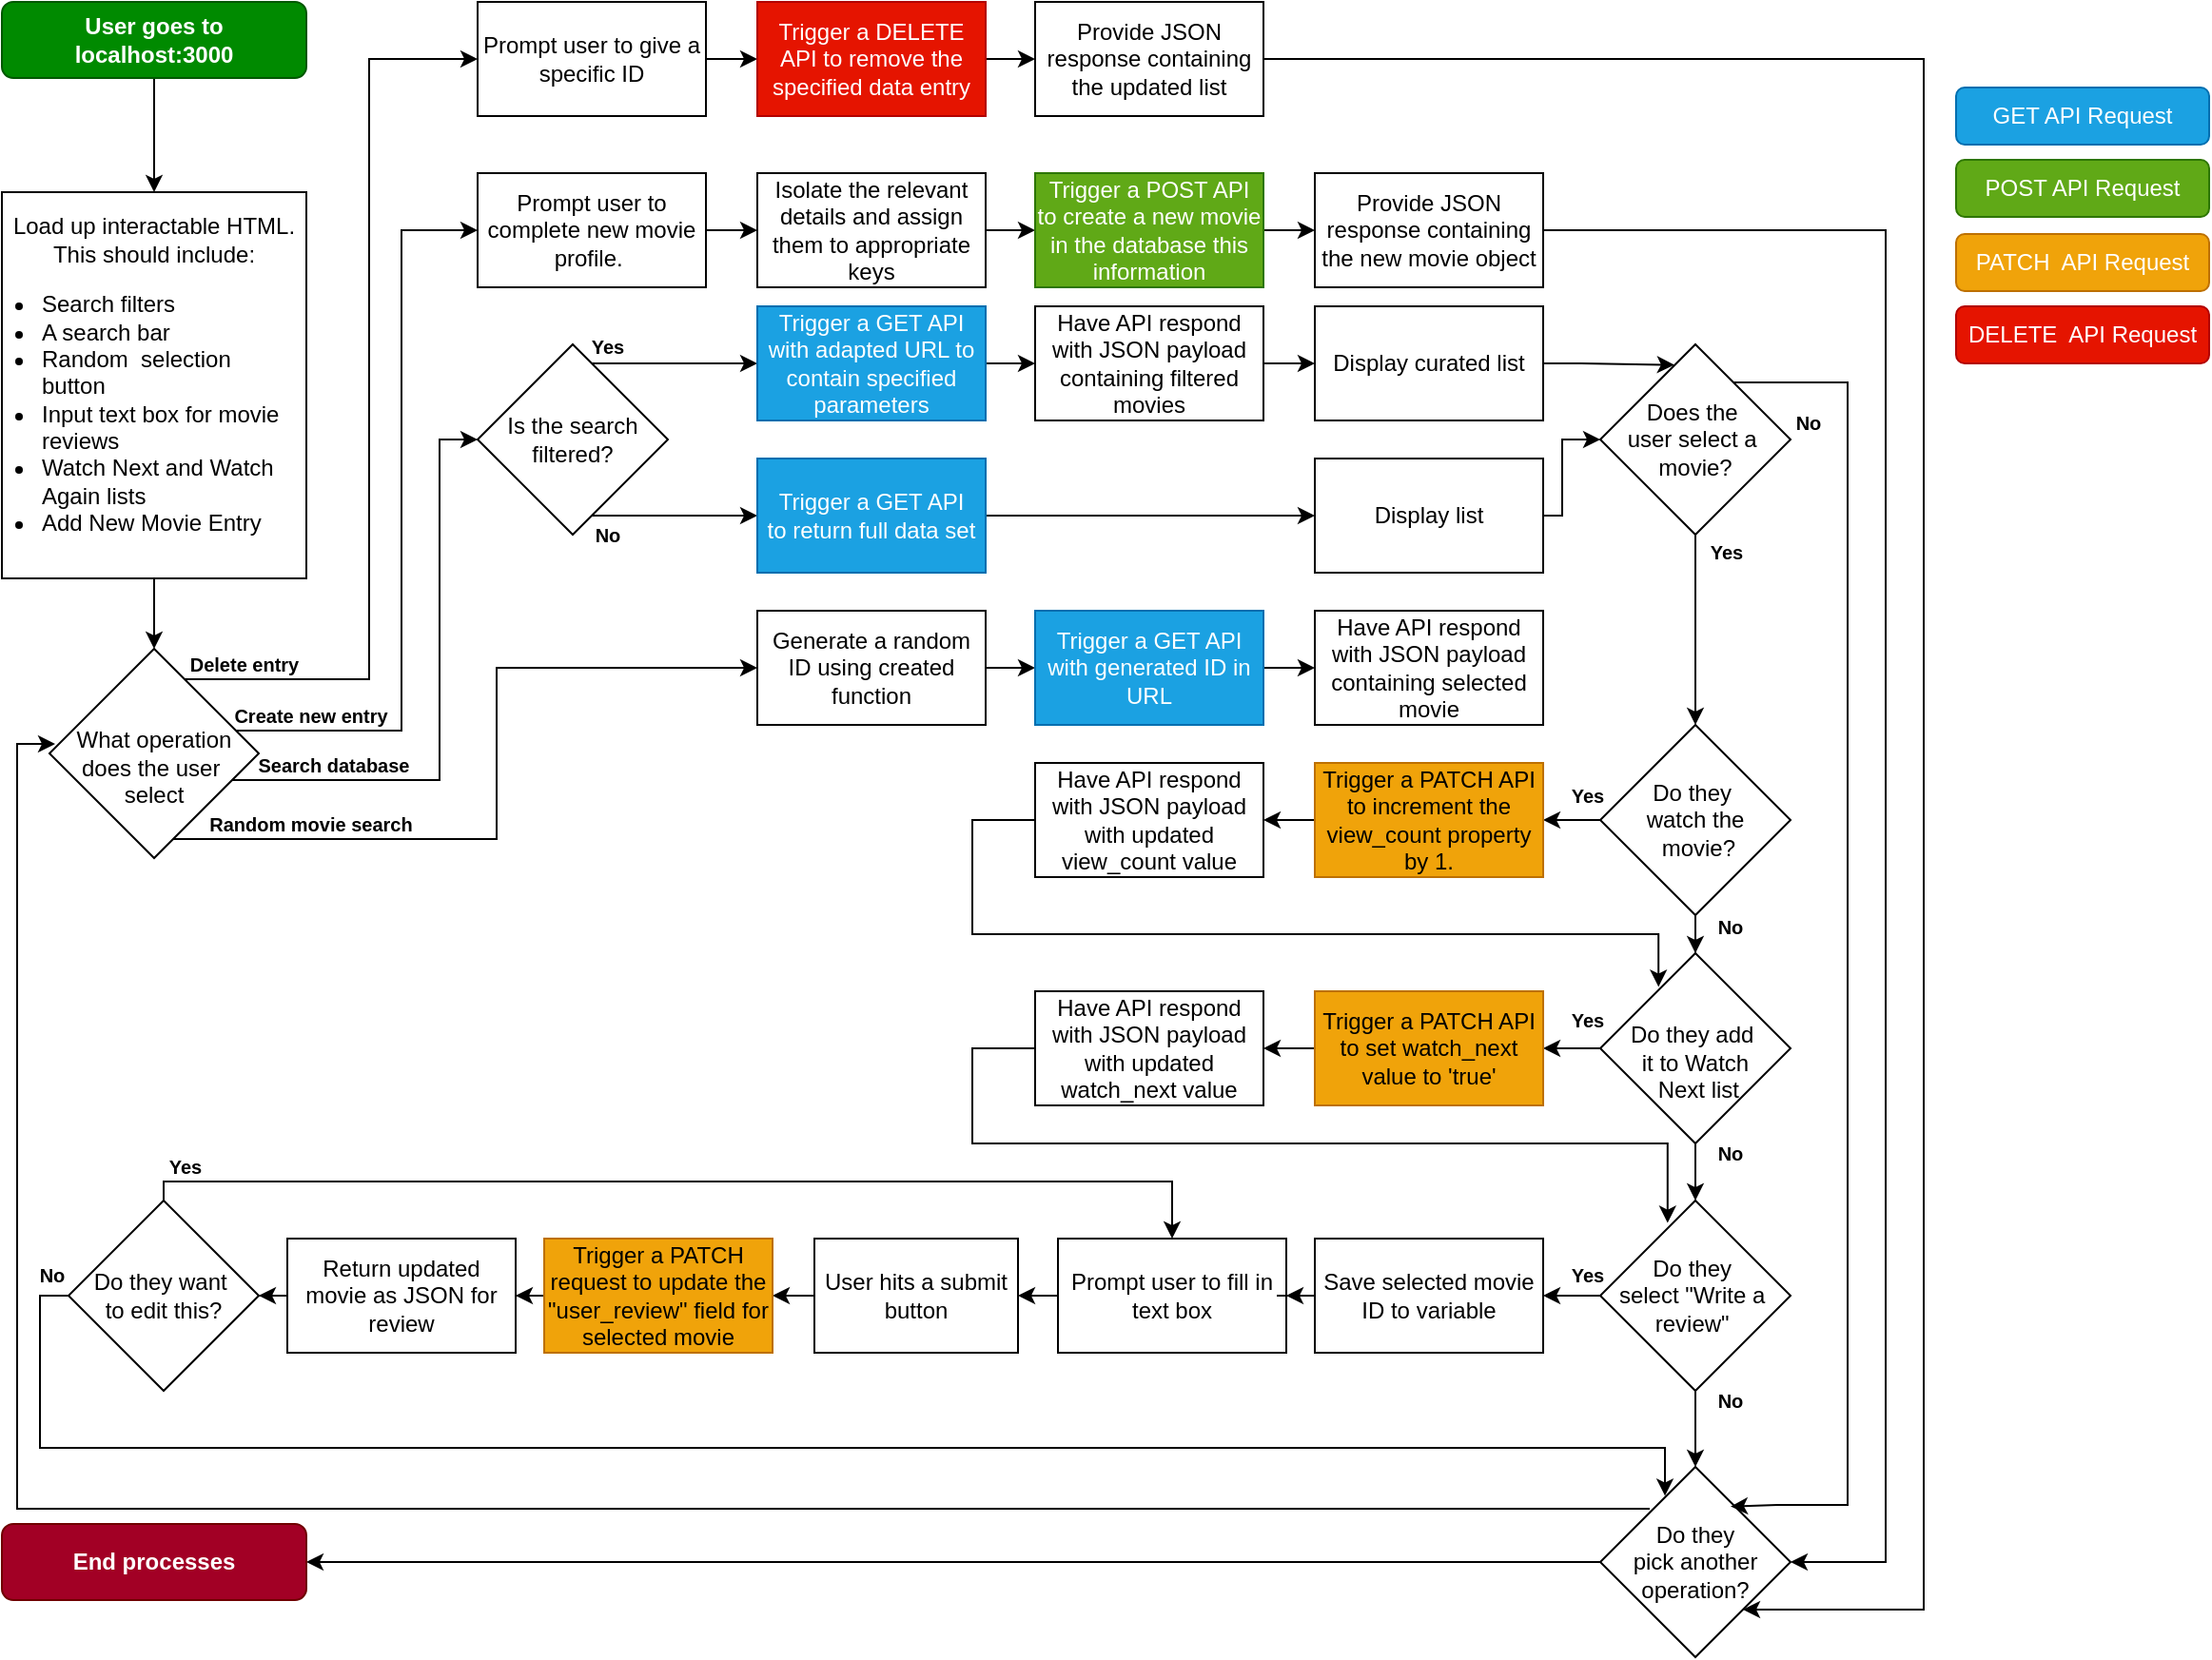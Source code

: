 <mxfile version="25.0.1">
  <diagram id="C5RBs43oDa-KdzZeNtuy" name="Page-1">
    <mxGraphModel dx="2954" dy="1179" grid="1" gridSize="10" guides="1" tooltips="1" connect="1" arrows="1" fold="1" page="1" pageScale="1" pageWidth="827" pageHeight="1169" math="0" shadow="0">
      <root>
        <mxCell id="WIyWlLk6GJQsqaUBKTNV-0" />
        <mxCell id="WIyWlLk6GJQsqaUBKTNV-1" parent="WIyWlLk6GJQsqaUBKTNV-0" />
        <mxCell id="PzBcTISUMEJhEaxG71Po-60" value="" style="edgeStyle=orthogonalEdgeStyle;rounded=0;orthogonalLoop=1;jettySize=auto;html=1;" parent="WIyWlLk6GJQsqaUBKTNV-1" source="PzBcTISUMEJhEaxG71Po-9" target="PzBcTISUMEJhEaxG71Po-12" edge="1">
          <mxGeometry relative="1" as="geometry" />
        </mxCell>
        <mxCell id="PzBcTISUMEJhEaxG71Po-9" value="Load up interactable HTML. This should include:&lt;div&gt;&lt;ul style=&quot;margin-top: 12px; padding-left: 20px;&quot;&gt;&lt;li style=&quot;text-align: left;&quot;&gt;Search filters&lt;/li&gt;&lt;li style=&quot;text-align: left;&quot;&gt;A search bar&lt;/li&gt;&lt;li style=&quot;text-align: left;&quot;&gt;Random&amp;nbsp; selection button&amp;nbsp;&lt;/li&gt;&lt;li style=&quot;text-align: left;&quot;&gt;Input text box for movie reviews&lt;/li&gt;&lt;li style=&quot;text-align: left;&quot;&gt;Watch Next and Watch Again lists&lt;/li&gt;&lt;li style=&quot;text-align: left;&quot;&gt;Add New Movie Entry&lt;/li&gt;&lt;/ul&gt;&lt;/div&gt;" style="rounded=0;whiteSpace=wrap;html=1;" parent="WIyWlLk6GJQsqaUBKTNV-1" vertex="1">
          <mxGeometry x="80" y="130" width="160" height="203" as="geometry" />
        </mxCell>
        <mxCell id="PzBcTISUMEJhEaxG71Po-59" value="" style="edgeStyle=orthogonalEdgeStyle;rounded=0;orthogonalLoop=1;jettySize=auto;html=1;" parent="WIyWlLk6GJQsqaUBKTNV-1" source="PzBcTISUMEJhEaxG71Po-10" target="PzBcTISUMEJhEaxG71Po-9" edge="1">
          <mxGeometry relative="1" as="geometry" />
        </mxCell>
        <mxCell id="PzBcTISUMEJhEaxG71Po-10" value="User goes to localhost:3000" style="rounded=1;whiteSpace=wrap;html=1;fillColor=#008a00;fontColor=#ffffff;strokeColor=#005700;fontStyle=1" parent="WIyWlLk6GJQsqaUBKTNV-1" vertex="1">
          <mxGeometry x="80" y="30" width="160" height="40" as="geometry" />
        </mxCell>
        <mxCell id="PzBcTISUMEJhEaxG71Po-61" style="edgeStyle=orthogonalEdgeStyle;rounded=0;orthogonalLoop=1;jettySize=auto;html=1;entryX=0;entryY=0.5;entryDx=0;entryDy=0;" parent="WIyWlLk6GJQsqaUBKTNV-1" source="PzBcTISUMEJhEaxG71Po-12" target="PzBcTISUMEJhEaxG71Po-35" edge="1">
          <mxGeometry relative="1" as="geometry">
            <Array as="points">
              <mxPoint x="340" y="470" />
              <mxPoint x="340" y="380" />
            </Array>
          </mxGeometry>
        </mxCell>
        <mxCell id="PzBcTISUMEJhEaxG71Po-63" style="edgeStyle=orthogonalEdgeStyle;rounded=0;orthogonalLoop=1;jettySize=auto;html=1;entryX=0;entryY=0.5;entryDx=0;entryDy=0;" parent="WIyWlLk6GJQsqaUBKTNV-1" source="PzBcTISUMEJhEaxG71Po-12" target="PzBcTISUMEJhEaxG71Po-52" edge="1">
          <mxGeometry relative="1" as="geometry">
            <Array as="points">
              <mxPoint x="290" y="413" />
              <mxPoint x="290" y="150" />
            </Array>
          </mxGeometry>
        </mxCell>
        <mxCell id="PzBcTISUMEJhEaxG71Po-125" style="edgeStyle=orthogonalEdgeStyle;rounded=0;orthogonalLoop=1;jettySize=auto;html=1;entryX=0;entryY=0.5;entryDx=0;entryDy=0;" parent="WIyWlLk6GJQsqaUBKTNV-1" source="PzBcTISUMEJhEaxG71Po-12" target="PzBcTISUMEJhEaxG71Po-14" edge="1">
          <mxGeometry relative="1" as="geometry">
            <Array as="points">
              <mxPoint x="310" y="439" />
              <mxPoint x="310" y="260" />
            </Array>
          </mxGeometry>
        </mxCell>
        <mxCell id="EPtLYf-EOxhE6gErg2br-16" style="edgeStyle=orthogonalEdgeStyle;rounded=0;orthogonalLoop=1;jettySize=auto;html=1;entryX=0;entryY=0.5;entryDx=0;entryDy=0;" edge="1" parent="WIyWlLk6GJQsqaUBKTNV-1" source="PzBcTISUMEJhEaxG71Po-12" target="EPtLYf-EOxhE6gErg2br-15">
          <mxGeometry relative="1" as="geometry">
            <Array as="points">
              <mxPoint x="273" y="386" />
              <mxPoint x="273" y="60" />
            </Array>
          </mxGeometry>
        </mxCell>
        <mxCell id="PzBcTISUMEJhEaxG71Po-12" value="&lt;div&gt;&lt;br&gt;&lt;/div&gt;What operation does the user&amp;nbsp;&lt;div&gt;select&lt;/div&gt;" style="rhombus;whiteSpace=wrap;html=1;" parent="WIyWlLk6GJQsqaUBKTNV-1" vertex="1">
          <mxGeometry x="105" y="370" width="110" height="110" as="geometry" />
        </mxCell>
        <mxCell id="PzBcTISUMEJhEaxG71Po-65" style="edgeStyle=orthogonalEdgeStyle;rounded=0;orthogonalLoop=1;jettySize=auto;html=1;entryX=0;entryY=0.5;entryDx=0;entryDy=0;" parent="WIyWlLk6GJQsqaUBKTNV-1" source="PzBcTISUMEJhEaxG71Po-14" target="PzBcTISUMEJhEaxG71Po-15" edge="1">
          <mxGeometry relative="1" as="geometry">
            <Array as="points">
              <mxPoint x="420" y="220" />
              <mxPoint x="420" y="220" />
            </Array>
          </mxGeometry>
        </mxCell>
        <mxCell id="PzBcTISUMEJhEaxG71Po-68" style="edgeStyle=orthogonalEdgeStyle;rounded=0;orthogonalLoop=1;jettySize=auto;html=1;entryX=0;entryY=0.5;entryDx=0;entryDy=0;" parent="WIyWlLk6GJQsqaUBKTNV-1" source="PzBcTISUMEJhEaxG71Po-14" target="PzBcTISUMEJhEaxG71Po-18" edge="1">
          <mxGeometry relative="1" as="geometry">
            <Array as="points">
              <mxPoint x="440" y="300" />
              <mxPoint x="440" y="300" />
            </Array>
          </mxGeometry>
        </mxCell>
        <mxCell id="PzBcTISUMEJhEaxG71Po-14" value="Is the search filtered?" style="rhombus;whiteSpace=wrap;html=1;" parent="WIyWlLk6GJQsqaUBKTNV-1" vertex="1">
          <mxGeometry x="330" y="210" width="100" height="100" as="geometry" />
        </mxCell>
        <mxCell id="PzBcTISUMEJhEaxG71Po-70" style="edgeStyle=orthogonalEdgeStyle;rounded=0;orthogonalLoop=1;jettySize=auto;html=1;entryX=0;entryY=0.5;entryDx=0;entryDy=0;" parent="WIyWlLk6GJQsqaUBKTNV-1" source="PzBcTISUMEJhEaxG71Po-15" target="PzBcTISUMEJhEaxG71Po-16" edge="1">
          <mxGeometry relative="1" as="geometry" />
        </mxCell>
        <mxCell id="PzBcTISUMEJhEaxG71Po-15" value="Trigger a GET API with adapted URL to contain specified parameters" style="rounded=0;whiteSpace=wrap;html=1;fillColor=#1ba1e2;fontColor=#ffffff;strokeColor=#006EAF;" parent="WIyWlLk6GJQsqaUBKTNV-1" vertex="1">
          <mxGeometry x="477" y="190" width="120" height="60" as="geometry" />
        </mxCell>
        <mxCell id="PzBcTISUMEJhEaxG71Po-71" style="edgeStyle=orthogonalEdgeStyle;rounded=0;orthogonalLoop=1;jettySize=auto;html=1;entryX=0;entryY=0.5;entryDx=0;entryDy=0;" parent="WIyWlLk6GJQsqaUBKTNV-1" source="PzBcTISUMEJhEaxG71Po-16" target="PzBcTISUMEJhEaxG71Po-17" edge="1">
          <mxGeometry relative="1" as="geometry" />
        </mxCell>
        <mxCell id="PzBcTISUMEJhEaxG71Po-16" value="Have API respond with JSON payload containing filtered movies" style="rounded=0;whiteSpace=wrap;html=1;" parent="WIyWlLk6GJQsqaUBKTNV-1" vertex="1">
          <mxGeometry x="623" y="190" width="120" height="60" as="geometry" />
        </mxCell>
        <mxCell id="PzBcTISUMEJhEaxG71Po-17" value="Display curated list" style="rounded=0;whiteSpace=wrap;html=1;" parent="WIyWlLk6GJQsqaUBKTNV-1" vertex="1">
          <mxGeometry x="770" y="190" width="120" height="60" as="geometry" />
        </mxCell>
        <mxCell id="PzBcTISUMEJhEaxG71Po-69" style="edgeStyle=orthogonalEdgeStyle;rounded=0;orthogonalLoop=1;jettySize=auto;html=1;entryX=0;entryY=0.5;entryDx=0;entryDy=0;" parent="WIyWlLk6GJQsqaUBKTNV-1" source="PzBcTISUMEJhEaxG71Po-18" target="PzBcTISUMEJhEaxG71Po-20" edge="1">
          <mxGeometry relative="1" as="geometry" />
        </mxCell>
        <mxCell id="PzBcTISUMEJhEaxG71Po-18" value="Trigger a GET API&lt;div&gt;to return full data set&lt;/div&gt;" style="rounded=0;whiteSpace=wrap;html=1;fillColor=#1ba1e2;fontColor=#ffffff;strokeColor=#006EAF;" parent="WIyWlLk6GJQsqaUBKTNV-1" vertex="1">
          <mxGeometry x="477" y="270" width="120" height="60" as="geometry" />
        </mxCell>
        <mxCell id="PzBcTISUMEJhEaxG71Po-77" style="edgeStyle=orthogonalEdgeStyle;rounded=0;orthogonalLoop=1;jettySize=auto;html=1;entryX=0;entryY=0.5;entryDx=0;entryDy=0;" parent="WIyWlLk6GJQsqaUBKTNV-1" source="PzBcTISUMEJhEaxG71Po-20" target="PzBcTISUMEJhEaxG71Po-49" edge="1">
          <mxGeometry relative="1" as="geometry">
            <Array as="points">
              <mxPoint x="900" y="300" />
              <mxPoint x="900" y="260" />
            </Array>
          </mxGeometry>
        </mxCell>
        <mxCell id="PzBcTISUMEJhEaxG71Po-20" value="Display list" style="rounded=0;whiteSpace=wrap;html=1;" parent="WIyWlLk6GJQsqaUBKTNV-1" vertex="1">
          <mxGeometry x="770" y="270" width="120" height="60" as="geometry" />
        </mxCell>
        <mxCell id="PzBcTISUMEJhEaxG71Po-97" style="edgeStyle=orthogonalEdgeStyle;rounded=0;orthogonalLoop=1;jettySize=auto;html=1;entryX=0;entryY=0.5;entryDx=0;entryDy=0;" parent="WIyWlLk6GJQsqaUBKTNV-1" edge="1">
          <mxGeometry relative="1" as="geometry">
            <Array as="points">
              <mxPoint x="88" y="822" />
              <mxPoint x="88" y="420" />
            </Array>
            <mxPoint x="946.0" y="822" as="sourcePoint" />
            <mxPoint x="108" y="420" as="targetPoint" />
          </mxGeometry>
        </mxCell>
        <mxCell id="PzBcTISUMEJhEaxG71Po-98" style="edgeStyle=orthogonalEdgeStyle;rounded=0;orthogonalLoop=1;jettySize=auto;html=1;entryX=1;entryY=0.5;entryDx=0;entryDy=0;" parent="WIyWlLk6GJQsqaUBKTNV-1" source="PzBcTISUMEJhEaxG71Po-21" target="PzBcTISUMEJhEaxG71Po-91" edge="1">
          <mxGeometry relative="1" as="geometry" />
        </mxCell>
        <mxCell id="PzBcTISUMEJhEaxG71Po-21" value="Do they&lt;div&gt;pick another operation?&lt;/div&gt;" style="rhombus;whiteSpace=wrap;html=1;" parent="WIyWlLk6GJQsqaUBKTNV-1" vertex="1">
          <mxGeometry x="920" y="800" width="100" height="100" as="geometry" />
        </mxCell>
        <mxCell id="PzBcTISUMEJhEaxG71Po-90" value="" style="edgeStyle=orthogonalEdgeStyle;rounded=0;orthogonalLoop=1;jettySize=auto;html=1;" parent="WIyWlLk6GJQsqaUBKTNV-1" source="PzBcTISUMEJhEaxG71Po-28" target="PzBcTISUMEJhEaxG71Po-30" edge="1">
          <mxGeometry relative="1" as="geometry" />
        </mxCell>
        <mxCell id="PzBcTISUMEJhEaxG71Po-28" value="Prompt user to fill in text box" style="rounded=0;whiteSpace=wrap;html=1;" parent="WIyWlLk6GJQsqaUBKTNV-1" vertex="1">
          <mxGeometry x="635" y="680" width="120" height="60" as="geometry" />
        </mxCell>
        <mxCell id="PzBcTISUMEJhEaxG71Po-86" value="" style="edgeStyle=orthogonalEdgeStyle;rounded=0;orthogonalLoop=1;jettySize=auto;html=1;" parent="WIyWlLk6GJQsqaUBKTNV-1" source="PzBcTISUMEJhEaxG71Po-29" target="PzBcTISUMEJhEaxG71Po-34" edge="1">
          <mxGeometry relative="1" as="geometry" />
        </mxCell>
        <mxCell id="PzBcTISUMEJhEaxG71Po-96" value="" style="edgeStyle=orthogonalEdgeStyle;rounded=0;orthogonalLoop=1;jettySize=auto;html=1;" parent="WIyWlLk6GJQsqaUBKTNV-1" source="PzBcTISUMEJhEaxG71Po-29" target="PzBcTISUMEJhEaxG71Po-21" edge="1">
          <mxGeometry relative="1" as="geometry" />
        </mxCell>
        <mxCell id="PzBcTISUMEJhEaxG71Po-29" value="Do they&amp;nbsp;&lt;div&gt;select &quot;Write a&amp;nbsp;&lt;div&gt;review&quot;&amp;nbsp;&lt;/div&gt;&lt;/div&gt;" style="rhombus;whiteSpace=wrap;html=1;" parent="WIyWlLk6GJQsqaUBKTNV-1" vertex="1">
          <mxGeometry x="920" y="660" width="100" height="100" as="geometry" />
        </mxCell>
        <mxCell id="EPtLYf-EOxhE6gErg2br-1" value="" style="edgeStyle=orthogonalEdgeStyle;rounded=0;orthogonalLoop=1;jettySize=auto;html=1;" edge="1" parent="WIyWlLk6GJQsqaUBKTNV-1" source="PzBcTISUMEJhEaxG71Po-30" target="PzBcTISUMEJhEaxG71Po-31">
          <mxGeometry relative="1" as="geometry" />
        </mxCell>
        <mxCell id="PzBcTISUMEJhEaxG71Po-30" value="User hits a submit button" style="rounded=0;whiteSpace=wrap;html=1;" parent="WIyWlLk6GJQsqaUBKTNV-1" vertex="1">
          <mxGeometry x="507" y="680" width="107" height="60" as="geometry" />
        </mxCell>
        <mxCell id="EPtLYf-EOxhE6gErg2br-2" value="" style="edgeStyle=orthogonalEdgeStyle;rounded=0;orthogonalLoop=1;jettySize=auto;html=1;" edge="1" parent="WIyWlLk6GJQsqaUBKTNV-1" source="PzBcTISUMEJhEaxG71Po-31" target="PzBcTISUMEJhEaxG71Po-32">
          <mxGeometry relative="1" as="geometry" />
        </mxCell>
        <mxCell id="PzBcTISUMEJhEaxG71Po-31" value="Trigger a PATCH request to update the &quot;user_review&quot; field for selected movie" style="rounded=0;whiteSpace=wrap;html=1;fillColor=#f0a30a;fontColor=#000000;strokeColor=#BD7000;" parent="WIyWlLk6GJQsqaUBKTNV-1" vertex="1">
          <mxGeometry x="365" y="680" width="120" height="60" as="geometry" />
        </mxCell>
        <mxCell id="EPtLYf-EOxhE6gErg2br-3" value="" style="edgeStyle=orthogonalEdgeStyle;rounded=0;orthogonalLoop=1;jettySize=auto;html=1;" edge="1" parent="WIyWlLk6GJQsqaUBKTNV-1" source="PzBcTISUMEJhEaxG71Po-32" target="PzBcTISUMEJhEaxG71Po-33">
          <mxGeometry relative="1" as="geometry" />
        </mxCell>
        <mxCell id="PzBcTISUMEJhEaxG71Po-32" value="Return updated movie as JSON for review" style="rounded=0;whiteSpace=wrap;html=1;" parent="WIyWlLk6GJQsqaUBKTNV-1" vertex="1">
          <mxGeometry x="230" y="680" width="120" height="60" as="geometry" />
        </mxCell>
        <mxCell id="EPtLYf-EOxhE6gErg2br-22" style="edgeStyle=orthogonalEdgeStyle;rounded=0;orthogonalLoop=1;jettySize=auto;html=1;entryX=0.5;entryY=0;entryDx=0;entryDy=0;" edge="1" parent="WIyWlLk6GJQsqaUBKTNV-1" source="PzBcTISUMEJhEaxG71Po-33" target="PzBcTISUMEJhEaxG71Po-28">
          <mxGeometry relative="1" as="geometry">
            <Array as="points">
              <mxPoint x="165" y="650" />
              <mxPoint x="695" y="650" />
            </Array>
          </mxGeometry>
        </mxCell>
        <mxCell id="PzBcTISUMEJhEaxG71Po-33" value="Do they want&amp;nbsp;&lt;div&gt;to edit this?&lt;/div&gt;" style="rhombus;whiteSpace=wrap;html=1;" parent="WIyWlLk6GJQsqaUBKTNV-1" vertex="1">
          <mxGeometry x="115" y="660" width="100" height="100" as="geometry" />
        </mxCell>
        <mxCell id="PzBcTISUMEJhEaxG71Po-87" value="" style="edgeStyle=orthogonalEdgeStyle;rounded=0;orthogonalLoop=1;jettySize=auto;html=1;" parent="WIyWlLk6GJQsqaUBKTNV-1" source="PzBcTISUMEJhEaxG71Po-34" target="PzBcTISUMEJhEaxG71Po-28" edge="1">
          <mxGeometry relative="1" as="geometry" />
        </mxCell>
        <mxCell id="PzBcTISUMEJhEaxG71Po-34" value="Save selected movie ID to variable" style="rounded=0;whiteSpace=wrap;html=1;" parent="WIyWlLk6GJQsqaUBKTNV-1" vertex="1">
          <mxGeometry x="770" y="680" width="120" height="60" as="geometry" />
        </mxCell>
        <mxCell id="PzBcTISUMEJhEaxG71Po-72" style="edgeStyle=orthogonalEdgeStyle;rounded=0;orthogonalLoop=1;jettySize=auto;html=1;entryX=0;entryY=0.5;entryDx=0;entryDy=0;" parent="WIyWlLk6GJQsqaUBKTNV-1" source="PzBcTISUMEJhEaxG71Po-35" target="PzBcTISUMEJhEaxG71Po-36" edge="1">
          <mxGeometry relative="1" as="geometry" />
        </mxCell>
        <mxCell id="PzBcTISUMEJhEaxG71Po-35" value="Generate a random ID using created function" style="rounded=0;whiteSpace=wrap;html=1;" parent="WIyWlLk6GJQsqaUBKTNV-1" vertex="1">
          <mxGeometry x="477" y="350" width="120" height="60" as="geometry" />
        </mxCell>
        <mxCell id="PzBcTISUMEJhEaxG71Po-73" style="edgeStyle=orthogonalEdgeStyle;rounded=0;orthogonalLoop=1;jettySize=auto;html=1;entryX=0;entryY=0.5;entryDx=0;entryDy=0;" parent="WIyWlLk6GJQsqaUBKTNV-1" source="PzBcTISUMEJhEaxG71Po-36" target="PzBcTISUMEJhEaxG71Po-37" edge="1">
          <mxGeometry relative="1" as="geometry" />
        </mxCell>
        <mxCell id="PzBcTISUMEJhEaxG71Po-36" value="Trigger a GET API with generated ID in URL" style="rounded=0;whiteSpace=wrap;html=1;fillColor=#1ba1e2;fontColor=#ffffff;strokeColor=#006EAF;" parent="WIyWlLk6GJQsqaUBKTNV-1" vertex="1">
          <mxGeometry x="623" y="350" width="120" height="60" as="geometry" />
        </mxCell>
        <mxCell id="PzBcTISUMEJhEaxG71Po-37" value="Have API respond with JSON payload containing selected movie" style="rounded=0;whiteSpace=wrap;html=1;" parent="WIyWlLk6GJQsqaUBKTNV-1" vertex="1">
          <mxGeometry x="770" y="350" width="120" height="60" as="geometry" />
        </mxCell>
        <mxCell id="PzBcTISUMEJhEaxG71Po-80" value="" style="edgeStyle=orthogonalEdgeStyle;rounded=0;orthogonalLoop=1;jettySize=auto;html=1;" parent="WIyWlLk6GJQsqaUBKTNV-1" source="PzBcTISUMEJhEaxG71Po-39" target="PzBcTISUMEJhEaxG71Po-40" edge="1">
          <mxGeometry relative="1" as="geometry" />
        </mxCell>
        <mxCell id="PzBcTISUMEJhEaxG71Po-84" value="" style="edgeStyle=orthogonalEdgeStyle;rounded=0;orthogonalLoop=1;jettySize=auto;html=1;" parent="WIyWlLk6GJQsqaUBKTNV-1" source="PzBcTISUMEJhEaxG71Po-39" target="PzBcTISUMEJhEaxG71Po-50" edge="1">
          <mxGeometry relative="1" as="geometry" />
        </mxCell>
        <mxCell id="PzBcTISUMEJhEaxG71Po-39" value="Do they&amp;nbsp;&lt;div&gt;watch the&lt;/div&gt;&lt;div&gt;&amp;nbsp;movie?&lt;/div&gt;" style="rhombus;whiteSpace=wrap;html=1;" parent="WIyWlLk6GJQsqaUBKTNV-1" vertex="1">
          <mxGeometry x="920" y="410" width="100" height="100" as="geometry" />
        </mxCell>
        <mxCell id="PzBcTISUMEJhEaxG71Po-81" value="" style="edgeStyle=orthogonalEdgeStyle;rounded=0;orthogonalLoop=1;jettySize=auto;html=1;" parent="WIyWlLk6GJQsqaUBKTNV-1" source="PzBcTISUMEJhEaxG71Po-40" target="PzBcTISUMEJhEaxG71Po-56" edge="1">
          <mxGeometry relative="1" as="geometry" />
        </mxCell>
        <mxCell id="PzBcTISUMEJhEaxG71Po-40" value="Trigger a PATCH API to increment the view_count property by 1." style="rounded=0;whiteSpace=wrap;html=1;fillColor=#f0a30a;fontColor=#000000;strokeColor=#BD7000;" parent="WIyWlLk6GJQsqaUBKTNV-1" vertex="1">
          <mxGeometry x="770" y="430" width="120" height="60" as="geometry" />
        </mxCell>
        <mxCell id="PzBcTISUMEJhEaxG71Po-79" style="edgeStyle=orthogonalEdgeStyle;rounded=0;orthogonalLoop=1;jettySize=auto;html=1;entryX=0.5;entryY=0;entryDx=0;entryDy=0;" parent="WIyWlLk6GJQsqaUBKTNV-1" source="PzBcTISUMEJhEaxG71Po-49" target="PzBcTISUMEJhEaxG71Po-39" edge="1">
          <mxGeometry relative="1" as="geometry" />
        </mxCell>
        <mxCell id="PzBcTISUMEJhEaxG71Po-105" style="edgeStyle=orthogonalEdgeStyle;rounded=0;orthogonalLoop=1;jettySize=auto;html=1;entryX=0.685;entryY=0.208;entryDx=0;entryDy=0;entryPerimeter=0;" parent="WIyWlLk6GJQsqaUBKTNV-1" source="PzBcTISUMEJhEaxG71Po-49" target="PzBcTISUMEJhEaxG71Po-21" edge="1">
          <mxGeometry relative="1" as="geometry">
            <mxPoint x="1012.571" y="841.429" as="targetPoint" />
            <Array as="points">
              <mxPoint x="1050" y="230" />
              <mxPoint x="1050" y="820" />
              <mxPoint x="1013" y="820" />
            </Array>
          </mxGeometry>
        </mxCell>
        <mxCell id="PzBcTISUMEJhEaxG71Po-49" value="Does the&amp;nbsp;&lt;div&gt;user select a&amp;nbsp; movie?&lt;/div&gt;" style="rhombus;whiteSpace=wrap;html=1;" parent="WIyWlLk6GJQsqaUBKTNV-1" vertex="1">
          <mxGeometry x="920" y="210" width="100" height="100" as="geometry" />
        </mxCell>
        <mxCell id="PzBcTISUMEJhEaxG71Po-82" value="" style="edgeStyle=orthogonalEdgeStyle;rounded=0;orthogonalLoop=1;jettySize=auto;html=1;" parent="WIyWlLk6GJQsqaUBKTNV-1" source="PzBcTISUMEJhEaxG71Po-50" target="PzBcTISUMEJhEaxG71Po-51" edge="1">
          <mxGeometry relative="1" as="geometry" />
        </mxCell>
        <mxCell id="PzBcTISUMEJhEaxG71Po-85" value="" style="edgeStyle=orthogonalEdgeStyle;rounded=0;orthogonalLoop=1;jettySize=auto;html=1;" parent="WIyWlLk6GJQsqaUBKTNV-1" source="PzBcTISUMEJhEaxG71Po-50" target="PzBcTISUMEJhEaxG71Po-29" edge="1">
          <mxGeometry relative="1" as="geometry" />
        </mxCell>
        <mxCell id="PzBcTISUMEJhEaxG71Po-50" value="&lt;div&gt;&lt;br&gt;&lt;/div&gt;Do they add&amp;nbsp;&lt;div&gt;it to Watch&lt;/div&gt;&lt;div&gt;&amp;nbsp;Next&amp;nbsp;&lt;span style=&quot;background-color: initial;&quot;&gt;list&lt;/span&gt;&lt;/div&gt;" style="rhombus;whiteSpace=wrap;html=1;" parent="WIyWlLk6GJQsqaUBKTNV-1" vertex="1">
          <mxGeometry x="920" y="530" width="100" height="100" as="geometry" />
        </mxCell>
        <mxCell id="PzBcTISUMEJhEaxG71Po-83" value="" style="edgeStyle=orthogonalEdgeStyle;rounded=0;orthogonalLoop=1;jettySize=auto;html=1;" parent="WIyWlLk6GJQsqaUBKTNV-1" source="PzBcTISUMEJhEaxG71Po-51" target="PzBcTISUMEJhEaxG71Po-57" edge="1">
          <mxGeometry relative="1" as="geometry" />
        </mxCell>
        <mxCell id="PzBcTISUMEJhEaxG71Po-51" value="Trigger a PATCH API to set watch_next value to &#39;true&#39;" style="rounded=0;whiteSpace=wrap;html=1;fillColor=#f0a30a;fontColor=#000000;strokeColor=#BD7000;" parent="WIyWlLk6GJQsqaUBKTNV-1" vertex="1">
          <mxGeometry x="770" y="550" width="120" height="60" as="geometry" />
        </mxCell>
        <mxCell id="PzBcTISUMEJhEaxG71Po-92" value="" style="edgeStyle=orthogonalEdgeStyle;rounded=0;orthogonalLoop=1;jettySize=auto;html=1;" parent="WIyWlLk6GJQsqaUBKTNV-1" source="PzBcTISUMEJhEaxG71Po-52" target="PzBcTISUMEJhEaxG71Po-53" edge="1">
          <mxGeometry relative="1" as="geometry" />
        </mxCell>
        <mxCell id="PzBcTISUMEJhEaxG71Po-52" value="Prompt user to complete new movie profile.&amp;nbsp;" style="rounded=0;whiteSpace=wrap;html=1;" parent="WIyWlLk6GJQsqaUBKTNV-1" vertex="1">
          <mxGeometry x="330" y="120" width="120" height="60" as="geometry" />
        </mxCell>
        <mxCell id="PzBcTISUMEJhEaxG71Po-93" value="" style="edgeStyle=orthogonalEdgeStyle;rounded=0;orthogonalLoop=1;jettySize=auto;html=1;" parent="WIyWlLk6GJQsqaUBKTNV-1" source="PzBcTISUMEJhEaxG71Po-53" target="PzBcTISUMEJhEaxG71Po-54" edge="1">
          <mxGeometry relative="1" as="geometry" />
        </mxCell>
        <mxCell id="PzBcTISUMEJhEaxG71Po-53" value="Isolate the relevant details and assign them to appropriate keys" style="rounded=0;whiteSpace=wrap;html=1;" parent="WIyWlLk6GJQsqaUBKTNV-1" vertex="1">
          <mxGeometry x="477" y="120" width="120" height="60" as="geometry" />
        </mxCell>
        <mxCell id="PzBcTISUMEJhEaxG71Po-94" value="" style="edgeStyle=orthogonalEdgeStyle;rounded=0;orthogonalLoop=1;jettySize=auto;html=1;" parent="WIyWlLk6GJQsqaUBKTNV-1" source="PzBcTISUMEJhEaxG71Po-54" target="PzBcTISUMEJhEaxG71Po-55" edge="1">
          <mxGeometry relative="1" as="geometry" />
        </mxCell>
        <mxCell id="PzBcTISUMEJhEaxG71Po-54" value="Trigger a POST API to create a new movie in the database this information" style="rounded=0;whiteSpace=wrap;html=1;fillColor=#60a917;fontColor=#ffffff;strokeColor=#2D7600;" parent="WIyWlLk6GJQsqaUBKTNV-1" vertex="1">
          <mxGeometry x="623" y="120" width="120" height="60" as="geometry" />
        </mxCell>
        <mxCell id="PzBcTISUMEJhEaxG71Po-95" style="edgeStyle=orthogonalEdgeStyle;rounded=0;orthogonalLoop=1;jettySize=auto;html=1;" parent="WIyWlLk6GJQsqaUBKTNV-1" source="PzBcTISUMEJhEaxG71Po-55" target="PzBcTISUMEJhEaxG71Po-21" edge="1">
          <mxGeometry relative="1" as="geometry">
            <Array as="points">
              <mxPoint x="1070" y="150" />
              <mxPoint x="1070" y="850" />
            </Array>
          </mxGeometry>
        </mxCell>
        <mxCell id="PzBcTISUMEJhEaxG71Po-55" value="Provide JSON response containing the new movie object" style="rounded=0;whiteSpace=wrap;html=1;" parent="WIyWlLk6GJQsqaUBKTNV-1" vertex="1">
          <mxGeometry x="770" y="120" width="120" height="60" as="geometry" />
        </mxCell>
        <mxCell id="PzBcTISUMEJhEaxG71Po-56" value="Have API respond with JSON payload with updated view_count value" style="rounded=0;whiteSpace=wrap;html=1;" parent="WIyWlLk6GJQsqaUBKTNV-1" vertex="1">
          <mxGeometry x="623" y="430" width="120" height="60" as="geometry" />
        </mxCell>
        <mxCell id="PzBcTISUMEJhEaxG71Po-57" value="Have API respond with JSON payload with updated watch_next value" style="rounded=0;whiteSpace=wrap;html=1;" parent="WIyWlLk6GJQsqaUBKTNV-1" vertex="1">
          <mxGeometry x="623" y="550" width="120" height="60" as="geometry" />
        </mxCell>
        <mxCell id="PzBcTISUMEJhEaxG71Po-91" value="End processes" style="rounded=1;whiteSpace=wrap;html=1;fillColor=#a20025;fontColor=#ffffff;strokeColor=#6F0000;fontStyle=1" parent="WIyWlLk6GJQsqaUBKTNV-1" vertex="1">
          <mxGeometry x="80" y="830" width="160" height="40" as="geometry" />
        </mxCell>
        <mxCell id="PzBcTISUMEJhEaxG71Po-99" value="&lt;b&gt;Create new entry&lt;/b&gt;" style="text;html=1;align=center;verticalAlign=middle;resizable=0;points=[];autosize=1;strokeColor=none;fillColor=none;fontSize=10;" parent="WIyWlLk6GJQsqaUBKTNV-1" vertex="1">
          <mxGeometry x="192" y="390" width="100" height="30" as="geometry" />
        </mxCell>
        <mxCell id="PzBcTISUMEJhEaxG71Po-100" value="&lt;font style=&quot;font-size: 10px;&quot;&gt;&lt;b&gt;Search database&lt;/b&gt;&lt;/font&gt;" style="text;html=1;align=center;verticalAlign=middle;resizable=0;points=[];autosize=1;strokeColor=none;fillColor=none;" parent="WIyWlLk6GJQsqaUBKTNV-1" vertex="1">
          <mxGeometry x="204" y="416" width="100" height="30" as="geometry" />
        </mxCell>
        <mxCell id="PzBcTISUMEJhEaxG71Po-101" value="&lt;font style=&quot;font-size: 10px;&quot;&gt;&lt;b&gt;Random movie search&lt;/b&gt;&lt;/font&gt;" style="text;html=1;align=center;verticalAlign=middle;resizable=0;points=[];autosize=1;strokeColor=none;fillColor=none;" parent="WIyWlLk6GJQsqaUBKTNV-1" vertex="1">
          <mxGeometry x="177" y="447" width="130" height="30" as="geometry" />
        </mxCell>
        <mxCell id="PzBcTISUMEJhEaxG71Po-102" value="&lt;font style=&quot;font-size: 10px;&quot;&gt;&lt;b&gt;Yes&lt;/b&gt;&lt;/font&gt;" style="text;html=1;align=center;verticalAlign=middle;resizable=0;points=[];autosize=1;strokeColor=none;fillColor=none;" parent="WIyWlLk6GJQsqaUBKTNV-1" vertex="1">
          <mxGeometry x="378" y="196" width="40" height="30" as="geometry" />
        </mxCell>
        <mxCell id="PzBcTISUMEJhEaxG71Po-103" value="&lt;font style=&quot;font-size: 10px;&quot;&gt;&lt;b&gt;No&lt;/b&gt;&lt;/font&gt;" style="text;html=1;align=center;verticalAlign=middle;resizable=0;points=[];autosize=1;strokeColor=none;fillColor=none;" parent="WIyWlLk6GJQsqaUBKTNV-1" vertex="1">
          <mxGeometry x="378" y="295" width="40" height="30" as="geometry" />
        </mxCell>
        <mxCell id="PzBcTISUMEJhEaxG71Po-107" value="&lt;b&gt;No&lt;/b&gt;" style="text;html=1;align=center;verticalAlign=middle;resizable=0;points=[];autosize=1;strokeColor=none;fillColor=none;fontSize=10;" parent="WIyWlLk6GJQsqaUBKTNV-1" vertex="1">
          <mxGeometry x="1009" y="236" width="40" height="30" as="geometry" />
        </mxCell>
        <mxCell id="PzBcTISUMEJhEaxG71Po-108" value="&lt;b&gt;Yes&lt;/b&gt;" style="text;html=1;align=center;verticalAlign=middle;resizable=0;points=[];autosize=1;strokeColor=none;fillColor=none;fontSize=10;" parent="WIyWlLk6GJQsqaUBKTNV-1" vertex="1">
          <mxGeometry x="966" y="304" width="40" height="30" as="geometry" />
        </mxCell>
        <mxCell id="PzBcTISUMEJhEaxG71Po-109" value="&lt;b&gt;Yes&lt;/b&gt;" style="text;html=1;align=center;verticalAlign=middle;resizable=0;points=[];autosize=1;strokeColor=none;fillColor=none;fontSize=10;" parent="WIyWlLk6GJQsqaUBKTNV-1" vertex="1">
          <mxGeometry x="893" y="432" width="40" height="30" as="geometry" />
        </mxCell>
        <mxCell id="PzBcTISUMEJhEaxG71Po-112" value="&lt;b&gt;No&lt;/b&gt;" style="text;html=1;align=center;verticalAlign=middle;resizable=0;points=[];autosize=1;strokeColor=none;fillColor=none;fontSize=10;" parent="WIyWlLk6GJQsqaUBKTNV-1" vertex="1">
          <mxGeometry x="968" y="501" width="40" height="30" as="geometry" />
        </mxCell>
        <mxCell id="PzBcTISUMEJhEaxG71Po-113" style="edgeStyle=orthogonalEdgeStyle;rounded=0;orthogonalLoop=1;jettySize=auto;html=1;entryX=0.306;entryY=0.177;entryDx=0;entryDy=0;entryPerimeter=0;" parent="WIyWlLk6GJQsqaUBKTNV-1" source="PzBcTISUMEJhEaxG71Po-56" target="PzBcTISUMEJhEaxG71Po-50" edge="1">
          <mxGeometry relative="1" as="geometry">
            <Array as="points">
              <mxPoint x="590" y="460" />
              <mxPoint x="590" y="520" />
              <mxPoint x="951" y="520" />
            </Array>
          </mxGeometry>
        </mxCell>
        <mxCell id="PzBcTISUMEJhEaxG71Po-114" value="&lt;b&gt;No&lt;/b&gt;" style="text;html=1;align=center;verticalAlign=middle;resizable=0;points=[];autosize=1;strokeColor=none;fillColor=none;fontSize=10;" parent="WIyWlLk6GJQsqaUBKTNV-1" vertex="1">
          <mxGeometry x="968" y="620" width="40" height="30" as="geometry" />
        </mxCell>
        <mxCell id="PzBcTISUMEJhEaxG71Po-115" value="&lt;b&gt;Yes&lt;/b&gt;" style="text;html=1;align=center;verticalAlign=middle;resizable=0;points=[];autosize=1;strokeColor=none;fillColor=none;fontSize=10;" parent="WIyWlLk6GJQsqaUBKTNV-1" vertex="1">
          <mxGeometry x="893" y="550" width="40" height="30" as="geometry" />
        </mxCell>
        <mxCell id="PzBcTISUMEJhEaxG71Po-117" style="edgeStyle=orthogonalEdgeStyle;rounded=0;orthogonalLoop=1;jettySize=auto;html=1;entryX=0.354;entryY=0.118;entryDx=0;entryDy=0;entryPerimeter=0;" parent="WIyWlLk6GJQsqaUBKTNV-1" source="PzBcTISUMEJhEaxG71Po-57" target="PzBcTISUMEJhEaxG71Po-29" edge="1">
          <mxGeometry relative="1" as="geometry">
            <Array as="points">
              <mxPoint x="590" y="580" />
              <mxPoint x="590" y="630" />
              <mxPoint x="955" y="630" />
            </Array>
          </mxGeometry>
        </mxCell>
        <mxCell id="PzBcTISUMEJhEaxG71Po-118" value="&lt;b&gt;Yes&lt;/b&gt;" style="text;html=1;align=center;verticalAlign=middle;resizable=0;points=[];autosize=1;strokeColor=none;fillColor=none;fontSize=10;" parent="WIyWlLk6GJQsqaUBKTNV-1" vertex="1">
          <mxGeometry x="893" y="684" width="40" height="30" as="geometry" />
        </mxCell>
        <mxCell id="PzBcTISUMEJhEaxG71Po-119" value="&lt;b&gt;No&lt;/b&gt;" style="text;html=1;align=center;verticalAlign=middle;resizable=0;points=[];autosize=1;strokeColor=none;fillColor=none;fontSize=10;" parent="WIyWlLk6GJQsqaUBKTNV-1" vertex="1">
          <mxGeometry x="968" y="750" width="40" height="30" as="geometry" />
        </mxCell>
        <mxCell id="PzBcTISUMEJhEaxG71Po-121" value="&lt;span style=&quot;color: rgb(255, 255, 255);&quot;&gt;GET API Request&lt;/span&gt;" style="rounded=1;whiteSpace=wrap;html=1;fillColor=#1ba1e2;flipV=1;fontColor=#ffffff;strokeColor=#006EAF;" parent="WIyWlLk6GJQsqaUBKTNV-1" vertex="1">
          <mxGeometry x="1107" y="75" width="133" height="30" as="geometry" />
        </mxCell>
        <mxCell id="PzBcTISUMEJhEaxG71Po-122" value="&lt;span style=&quot;color: rgb(255, 255, 255);&quot;&gt;POST API Request&lt;/span&gt;" style="rounded=1;whiteSpace=wrap;html=1;fillColor=#60a917;flipV=1;fontColor=#ffffff;strokeColor=#2D7600;" parent="WIyWlLk6GJQsqaUBKTNV-1" vertex="1">
          <mxGeometry x="1107" y="113" width="133" height="30" as="geometry" />
        </mxCell>
        <mxCell id="PzBcTISUMEJhEaxG71Po-123" value="&lt;span style=&quot;color: rgb(255, 255, 255);&quot;&gt;PATCH&amp;nbsp; API Request&lt;/span&gt;" style="rounded=1;whiteSpace=wrap;html=1;fillColor=#f0a30a;flipV=1;fontColor=#000000;strokeColor=#BD7000;" parent="WIyWlLk6GJQsqaUBKTNV-1" vertex="1">
          <mxGeometry x="1107" y="152" width="133" height="30" as="geometry" />
        </mxCell>
        <mxCell id="EPtLYf-EOxhE6gErg2br-0" value="&lt;span style=&quot;color: rgb(255, 255, 255);&quot;&gt;DELETE&amp;nbsp; API Request&lt;/span&gt;" style="rounded=1;whiteSpace=wrap;html=1;fillColor=#e51400;flipV=1;fontColor=#ffffff;strokeColor=#B20000;" vertex="1" parent="WIyWlLk6GJQsqaUBKTNV-1">
          <mxGeometry x="1107" y="190" width="133" height="30" as="geometry" />
        </mxCell>
        <mxCell id="EPtLYf-EOxhE6gErg2br-6" style="edgeStyle=orthogonalEdgeStyle;rounded=0;orthogonalLoop=1;jettySize=auto;html=1;entryX=0.34;entryY=0.152;entryDx=0;entryDy=0;entryPerimeter=0;" edge="1" parent="WIyWlLk6GJQsqaUBKTNV-1" source="PzBcTISUMEJhEaxG71Po-33" target="PzBcTISUMEJhEaxG71Po-21">
          <mxGeometry relative="1" as="geometry">
            <Array as="points">
              <mxPoint x="100" y="710" />
              <mxPoint x="100" y="790" />
              <mxPoint x="954" y="790" />
            </Array>
          </mxGeometry>
        </mxCell>
        <mxCell id="EPtLYf-EOxhE6gErg2br-7" value="&lt;font style=&quot;font-size: 10px;&quot;&gt;&lt;b&gt;No&lt;/b&gt;&lt;/font&gt;" style="text;html=1;align=center;verticalAlign=middle;resizable=0;points=[];autosize=1;strokeColor=none;fillColor=none;" vertex="1" parent="WIyWlLk6GJQsqaUBKTNV-1">
          <mxGeometry x="86" y="684" width="40" height="30" as="geometry" />
        </mxCell>
        <mxCell id="EPtLYf-EOxhE6gErg2br-10" value="&lt;b&gt;Yes&lt;/b&gt;" style="text;html=1;align=center;verticalAlign=middle;resizable=0;points=[];autosize=1;strokeColor=none;fillColor=none;fontSize=10;" vertex="1" parent="WIyWlLk6GJQsqaUBKTNV-1">
          <mxGeometry x="156" y="627" width="40" height="30" as="geometry" />
        </mxCell>
        <mxCell id="EPtLYf-EOxhE6gErg2br-11" style="edgeStyle=orthogonalEdgeStyle;rounded=0;orthogonalLoop=1;jettySize=auto;html=1;entryX=0.389;entryY=0.108;entryDx=0;entryDy=0;entryPerimeter=0;" edge="1" parent="WIyWlLk6GJQsqaUBKTNV-1" source="PzBcTISUMEJhEaxG71Po-17" target="PzBcTISUMEJhEaxG71Po-49">
          <mxGeometry relative="1" as="geometry" />
        </mxCell>
        <mxCell id="EPtLYf-EOxhE6gErg2br-13" value="&lt;b&gt;Delete entry&lt;/b&gt;" style="text;html=1;align=center;verticalAlign=middle;resizable=0;points=[];autosize=1;strokeColor=none;fillColor=none;fontSize=10;" vertex="1" parent="WIyWlLk6GJQsqaUBKTNV-1">
          <mxGeometry x="167" y="363" width="80" height="30" as="geometry" />
        </mxCell>
        <mxCell id="EPtLYf-EOxhE6gErg2br-19" value="" style="edgeStyle=orthogonalEdgeStyle;rounded=0;orthogonalLoop=1;jettySize=auto;html=1;" edge="1" parent="WIyWlLk6GJQsqaUBKTNV-1" source="EPtLYf-EOxhE6gErg2br-15" target="EPtLYf-EOxhE6gErg2br-17">
          <mxGeometry relative="1" as="geometry" />
        </mxCell>
        <mxCell id="EPtLYf-EOxhE6gErg2br-15" value="Prompt user to give a specific ID" style="rounded=0;whiteSpace=wrap;html=1;" vertex="1" parent="WIyWlLk6GJQsqaUBKTNV-1">
          <mxGeometry x="330" y="30" width="120" height="60" as="geometry" />
        </mxCell>
        <mxCell id="EPtLYf-EOxhE6gErg2br-20" value="" style="edgeStyle=orthogonalEdgeStyle;rounded=0;orthogonalLoop=1;jettySize=auto;html=1;" edge="1" parent="WIyWlLk6GJQsqaUBKTNV-1" source="EPtLYf-EOxhE6gErg2br-17" target="EPtLYf-EOxhE6gErg2br-18">
          <mxGeometry relative="1" as="geometry" />
        </mxCell>
        <mxCell id="EPtLYf-EOxhE6gErg2br-17" value="Trigger a DELETE API to remove the specified data entry" style="rounded=0;whiteSpace=wrap;html=1;fillColor=#e51400;fontColor=#ffffff;strokeColor=#B20000;" vertex="1" parent="WIyWlLk6GJQsqaUBKTNV-1">
          <mxGeometry x="477" y="30" width="120" height="60" as="geometry" />
        </mxCell>
        <mxCell id="EPtLYf-EOxhE6gErg2br-21" style="edgeStyle=orthogonalEdgeStyle;rounded=0;orthogonalLoop=1;jettySize=auto;html=1;entryX=1;entryY=1;entryDx=0;entryDy=0;" edge="1" parent="WIyWlLk6GJQsqaUBKTNV-1" source="EPtLYf-EOxhE6gErg2br-18" target="PzBcTISUMEJhEaxG71Po-21">
          <mxGeometry relative="1" as="geometry">
            <Array as="points">
              <mxPoint x="1090" y="60" />
              <mxPoint x="1090" y="875" />
            </Array>
          </mxGeometry>
        </mxCell>
        <mxCell id="EPtLYf-EOxhE6gErg2br-18" value="Provide JSON response containing the updated list" style="rounded=0;whiteSpace=wrap;html=1;" vertex="1" parent="WIyWlLk6GJQsqaUBKTNV-1">
          <mxGeometry x="623" y="30" width="120" height="60" as="geometry" />
        </mxCell>
      </root>
    </mxGraphModel>
  </diagram>
</mxfile>
